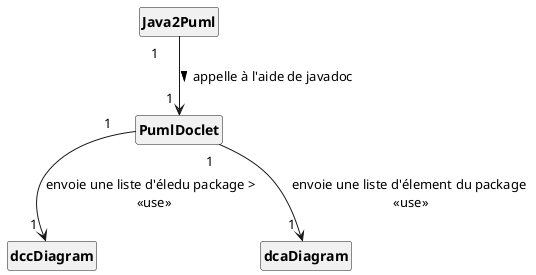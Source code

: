 @startuml
'https://plantuml.com/class-diagram
skinparam classAttributeIconSize 0
skinparam classFontStyle Bold
skinparam style strictuml
hide empty members

class PumlDoclet
class dccDiagram
class Java2Puml
class dcaDiagram
'enum PumlType

Java2Puml " 1\t" --> "\t1" PumlDoclet : appelle à l'aide de javadoc >
PumlDoclet " 1\t" --> "\t1" dcaDiagram  : envoie une liste d'élement du package \n<<use>>
PumlDoclet " 1\t" --> "\t1" dccDiagram : envoie une liste d'éledu package > \n <<use>>


@enduml